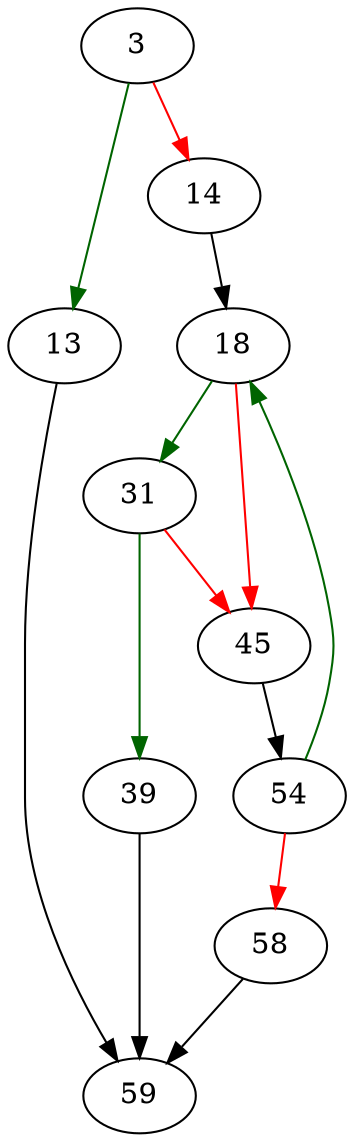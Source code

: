 strict digraph "sqlite3VListNameToNum" {
	// Node definitions.
	3 [entry=true];
	13;
	14;
	59;
	18;
	31;
	45;
	39;
	54;
	58;

	// Edge definitions.
	3 -> 13 [
		color=darkgreen
		cond=true
	];
	3 -> 14 [
		color=red
		cond=false
	];
	13 -> 59;
	14 -> 18;
	18 -> 31 [
		color=darkgreen
		cond=true
	];
	18 -> 45 [
		color=red
		cond=false
	];
	31 -> 45 [
		color=red
		cond=false
	];
	31 -> 39 [
		color=darkgreen
		cond=true
	];
	45 -> 54;
	39 -> 59;
	54 -> 18 [
		color=darkgreen
		cond=true
	];
	54 -> 58 [
		color=red
		cond=false
	];
	58 -> 59;
}
